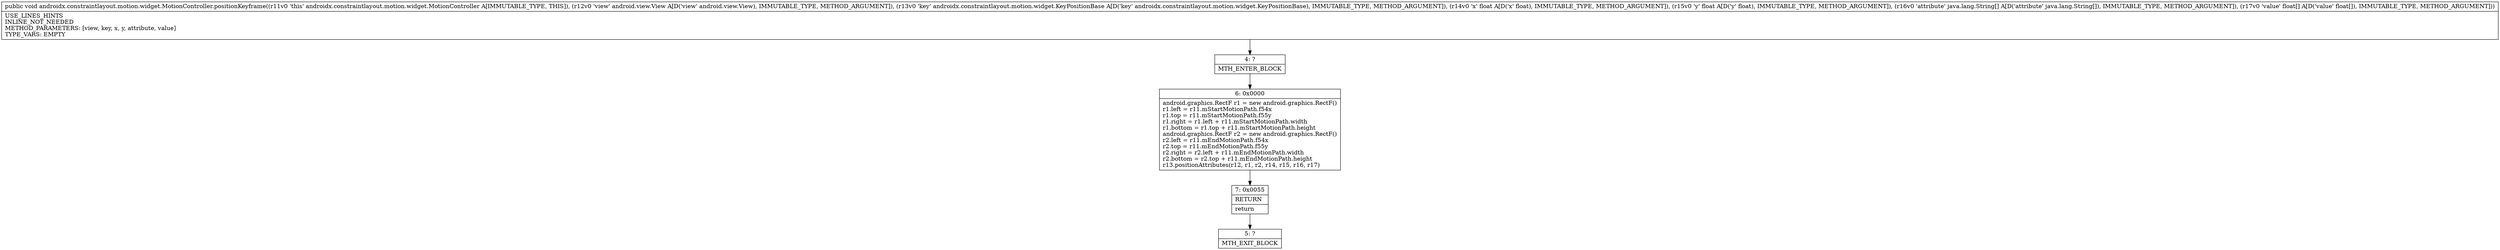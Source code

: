 digraph "CFG forandroidx.constraintlayout.motion.widget.MotionController.positionKeyframe(Landroid\/view\/View;Landroidx\/constraintlayout\/motion\/widget\/KeyPositionBase;FF[Ljava\/lang\/String;[F)V" {
Node_4 [shape=record,label="{4\:\ ?|MTH_ENTER_BLOCK\l}"];
Node_6 [shape=record,label="{6\:\ 0x0000|android.graphics.RectF r1 = new android.graphics.RectF()\lr1.left = r11.mStartMotionPath.f54x\lr1.top = r11.mStartMotionPath.f55y\lr1.right = r1.left + r11.mStartMotionPath.width\lr1.bottom = r1.top + r11.mStartMotionPath.height\landroid.graphics.RectF r2 = new android.graphics.RectF()\lr2.left = r11.mEndMotionPath.f54x\lr2.top = r11.mEndMotionPath.f55y\lr2.right = r2.left + r11.mEndMotionPath.width\lr2.bottom = r2.top + r11.mEndMotionPath.height\lr13.positionAttributes(r12, r1, r2, r14, r15, r16, r17)\l}"];
Node_7 [shape=record,label="{7\:\ 0x0055|RETURN\l|return\l}"];
Node_5 [shape=record,label="{5\:\ ?|MTH_EXIT_BLOCK\l}"];
MethodNode[shape=record,label="{public void androidx.constraintlayout.motion.widget.MotionController.positionKeyframe((r11v0 'this' androidx.constraintlayout.motion.widget.MotionController A[IMMUTABLE_TYPE, THIS]), (r12v0 'view' android.view.View A[D('view' android.view.View), IMMUTABLE_TYPE, METHOD_ARGUMENT]), (r13v0 'key' androidx.constraintlayout.motion.widget.KeyPositionBase A[D('key' androidx.constraintlayout.motion.widget.KeyPositionBase), IMMUTABLE_TYPE, METHOD_ARGUMENT]), (r14v0 'x' float A[D('x' float), IMMUTABLE_TYPE, METHOD_ARGUMENT]), (r15v0 'y' float A[D('y' float), IMMUTABLE_TYPE, METHOD_ARGUMENT]), (r16v0 'attribute' java.lang.String[] A[D('attribute' java.lang.String[]), IMMUTABLE_TYPE, METHOD_ARGUMENT]), (r17v0 'value' float[] A[D('value' float[]), IMMUTABLE_TYPE, METHOD_ARGUMENT]))  | USE_LINES_HINTS\lINLINE_NOT_NEEDED\lMETHOD_PARAMETERS: [view, key, x, y, attribute, value]\lTYPE_VARS: EMPTY\l}"];
MethodNode -> Node_4;Node_4 -> Node_6;
Node_6 -> Node_7;
Node_7 -> Node_5;
}

